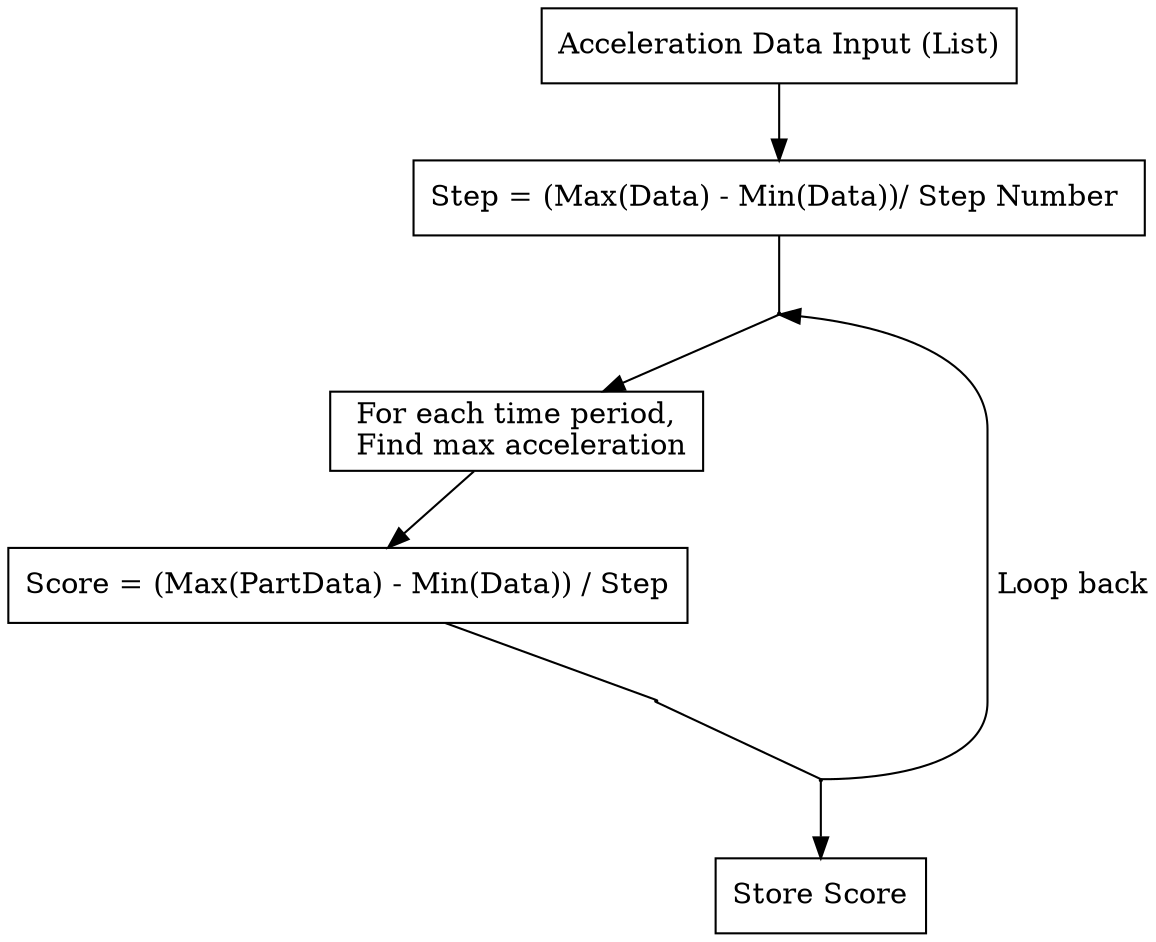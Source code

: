 // Copyright (c) 2017 wangren
// 
// This software is released under the MIT License.
// https://opensource.org/licenses/MIT



digraph {

node[shape=box]
graph [ nodesep=1]



start[label="Acceleration Data Input (List)"]

start->c0

c0 [label="Step = (Max(Data) - Min(Data))/ Step Number "]

c0->mid1[dir=none]

c1[label="For each time period,\n Find max acceleration"]

c1->c2

c2[label="Score = (Max(PartData) - Min(Data)) / Step"]


c2->mid2[dir=none]


mid2->mid4[dir=none]


{mid4->mid1[label=" Loop back"]}

mid2[shape=circle,width=0.01,height=0.01,label=""]

mid1->c1

mid1[shape=circle,width=0.01,height=0.01,label=""]
mid4[shape=circle,width=0.01,height=0.01,label=""]


mid4->end

end[label="Store Score"]

 
}